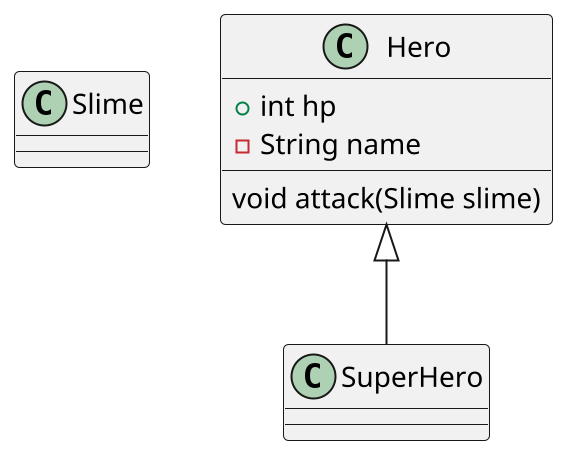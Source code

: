 @startuml
'https://plantuml.com/class-diagram

scale 2
class Slime

class Hero {
   + int hp
   - String name

   void attack(Slime slime)
}

class SuperHero extends Hero
@enduml